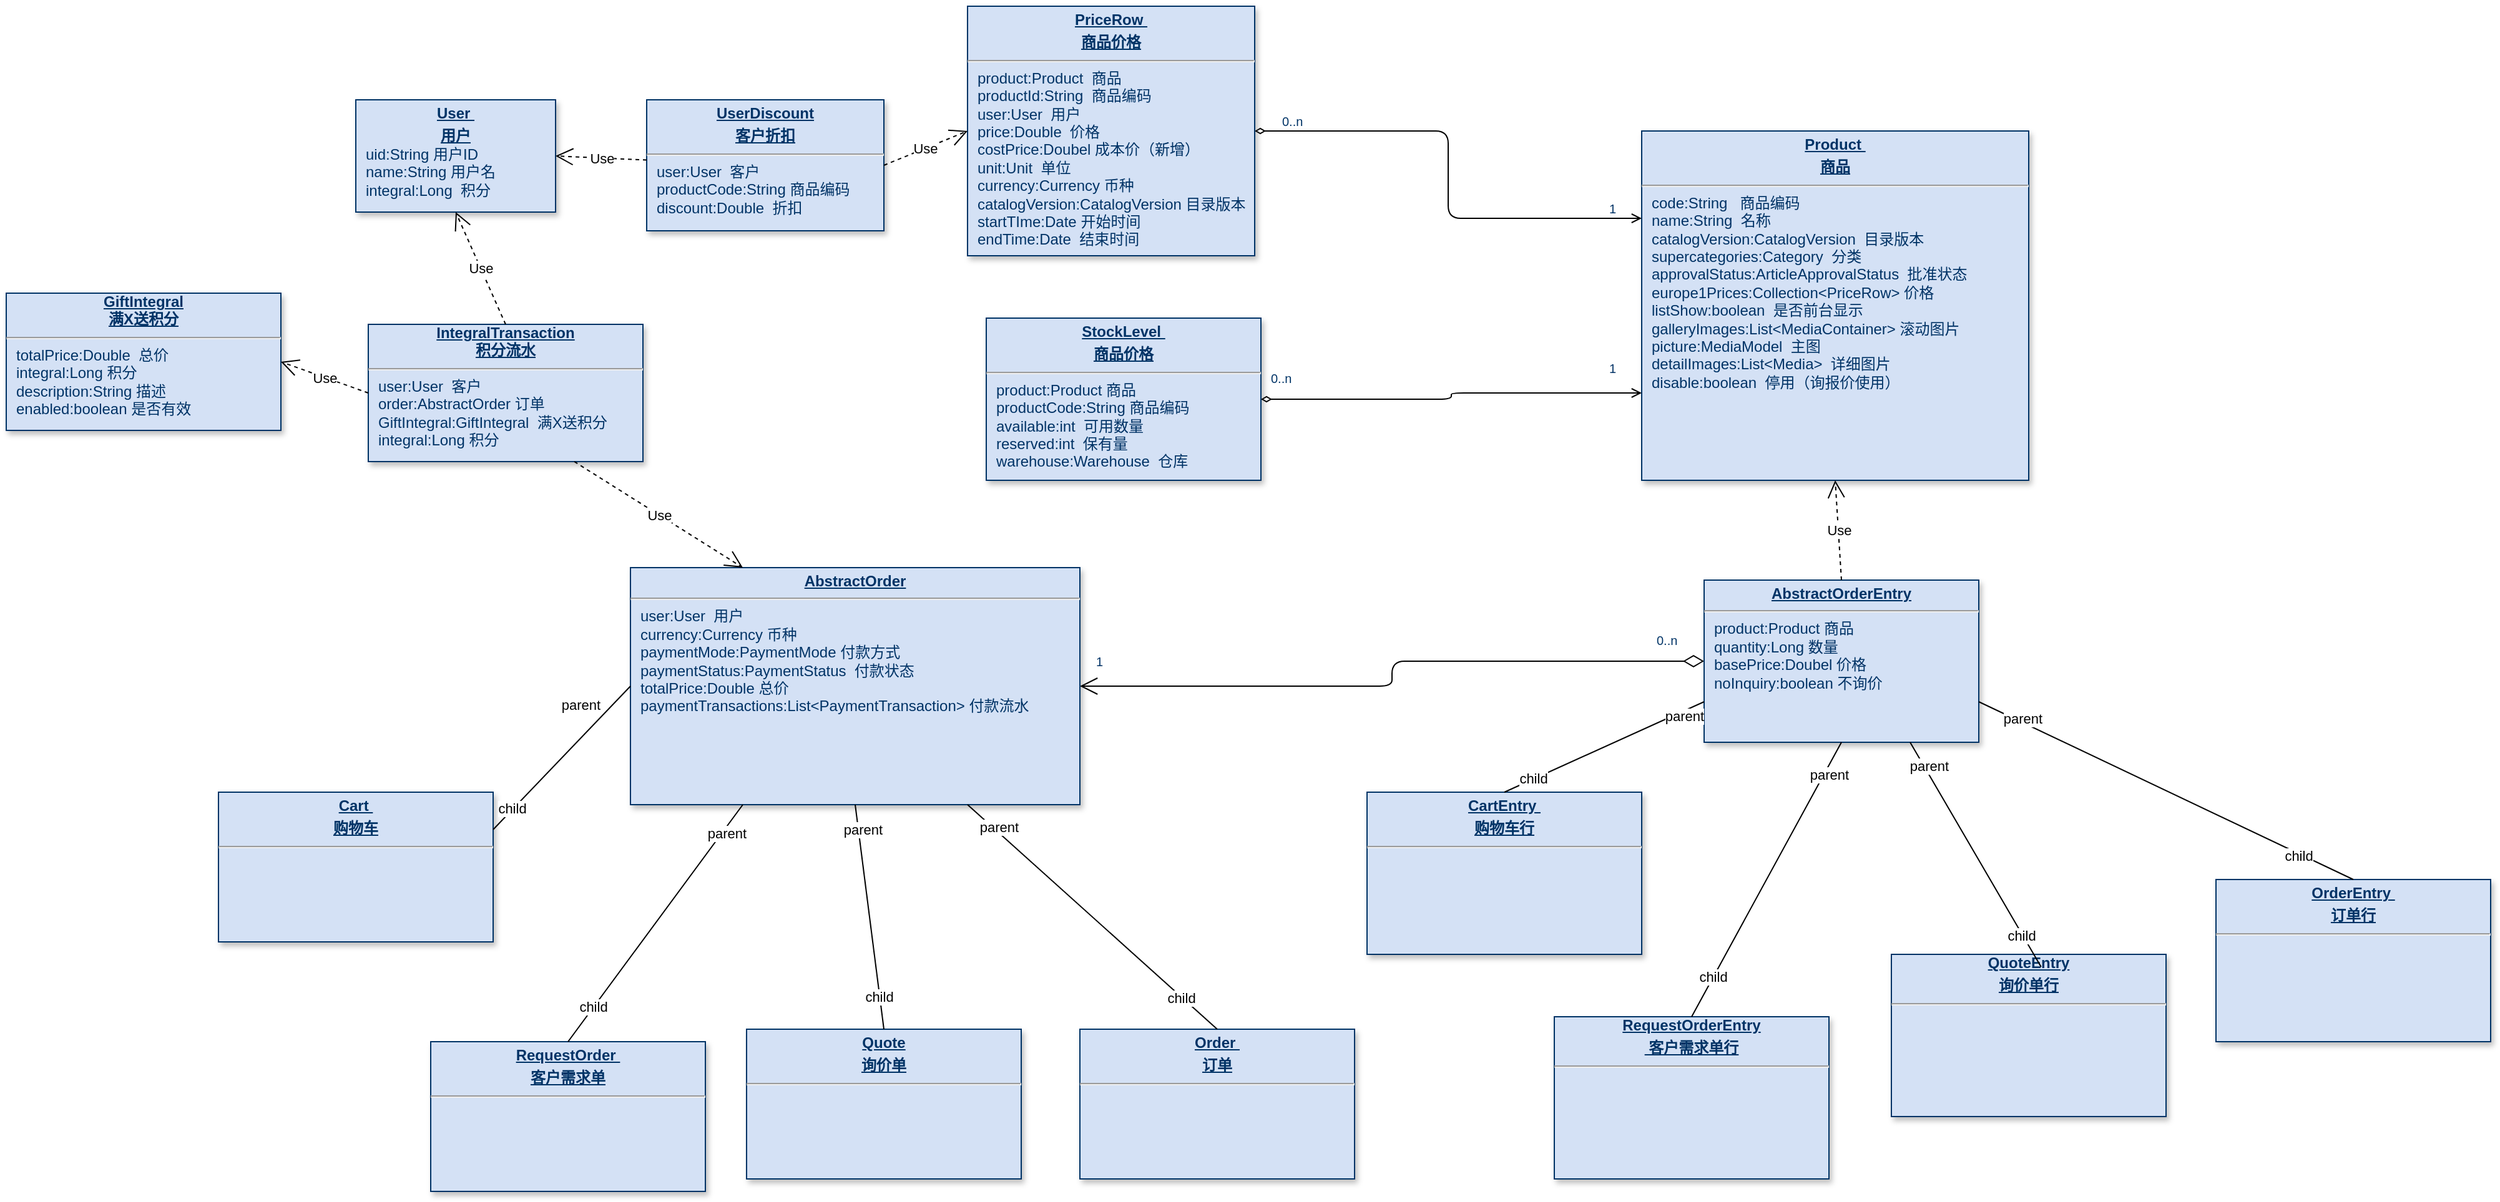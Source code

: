 <mxfile version="15.7.3" type="github">
  <diagram name="前台下单" id="efa7a0a1-bf9b-a30e-e6df-94a7791c09e9">
    <mxGraphModel dx="2009" dy="588" grid="1" gridSize="10" guides="1" tooltips="1" connect="1" arrows="1" fold="1" page="1" pageScale="1" pageWidth="826" pageHeight="1169" background="none" math="0" shadow="0">
      <root>
        <mxCell id="0" />
        <mxCell id="1" parent="0" />
        <mxCell id="qegKbZxgv4PJoruQwuUI-114" value="&lt;p style=&quot;margin: 0px ; margin-top: 4px ; text-align: center ; text-decoration: underline&quot;&gt;&lt;b&gt;Product&amp;nbsp;&lt;/b&gt;&lt;/p&gt;&lt;p style=&quot;margin: 0px ; margin-top: 4px ; text-align: center ; text-decoration: underline&quot;&gt;&lt;b&gt;商品&lt;/b&gt;&lt;/p&gt;&lt;hr&gt;&lt;p style=&quot;margin: 0px ; margin-left: 8px&quot;&gt;code:String&amp;nbsp; &amp;nbsp;商品编码&lt;/p&gt;&lt;p style=&quot;margin: 0px ; margin-left: 8px&quot;&gt;name:String&amp;nbsp; 名称&lt;/p&gt;&lt;p style=&quot;margin: 0px ; margin-left: 8px&quot;&gt;catalogVersion:CatalogVersion&amp;nbsp; 目录版本&lt;br&gt;&lt;/p&gt;&lt;p style=&quot;margin: 0px ; margin-left: 8px&quot;&gt;supercategories:Category&amp;nbsp; 分类&lt;br&gt;&lt;/p&gt;&lt;p style=&quot;margin: 0px ; margin-left: 8px&quot;&gt;approvalStatus:ArticleApprovalStatus&amp;nbsp; 批准状态&lt;br&gt;&lt;/p&gt;&lt;p style=&quot;margin: 0px ; margin-left: 8px&quot;&gt;europe1Prices:Collection&amp;lt;PriceRow&amp;gt; 价格&lt;br&gt;&lt;/p&gt;&lt;p style=&quot;margin: 0px ; margin-left: 8px&quot;&gt;listShow:boolean&amp;nbsp; 是否前台显示&lt;br&gt;&lt;/p&gt;&lt;p style=&quot;margin: 0px ; margin-left: 8px&quot;&gt;galleryImages:List&amp;lt;MediaContainer&amp;gt; 滚动图片&lt;br&gt;&lt;/p&gt;&lt;p style=&quot;margin: 0px ; margin-left: 8px&quot;&gt;picture:MediaModel&amp;nbsp; 主图&lt;/p&gt;&lt;p style=&quot;margin: 0px ; margin-left: 8px&quot;&gt;detailImages:List&amp;lt;Media&amp;gt;&amp;nbsp; 详细图片&lt;br&gt;&lt;/p&gt;&lt;p style=&quot;margin: 0px ; margin-left: 8px&quot;&gt;disable:boolean&amp;nbsp; 停用（询报价使用）&lt;br&gt;&lt;/p&gt;&lt;p style=&quot;margin: 0px ; margin-left: 8px&quot;&gt;&lt;br&gt;&lt;/p&gt;" style="verticalAlign=top;align=left;overflow=fill;fontSize=12;fontFamily=Helvetica;html=1;strokeColor=#003366;shadow=1;fillColor=#D4E1F5;fontColor=#003366" parent="1" vertex="1">
          <mxGeometry x="1020" y="120" width="310" height="280" as="geometry" />
        </mxCell>
        <mxCell id="qegKbZxgv4PJoruQwuUI-115" value="&lt;p style=&quot;margin: 0px ; margin-top: 4px ; text-align: center ; text-decoration: underline&quot;&gt;&lt;b&gt;PriceRow&amp;nbsp;&lt;/b&gt;&lt;/p&gt;&lt;p style=&quot;margin: 0px ; margin-top: 4px ; text-align: center ; text-decoration: underline&quot;&gt;&lt;b&gt;商品价格&lt;/b&gt;&lt;/p&gt;&lt;hr&gt;&lt;p style=&quot;margin: 0px ; margin-left: 8px&quot;&gt;product:Product&amp;nbsp; 商品&lt;br&gt;&lt;/p&gt;&lt;p style=&quot;margin: 0px ; margin-left: 8px&quot;&gt;productId:String&amp;nbsp; 商品编码&lt;br&gt;&lt;/p&gt;&lt;p style=&quot;margin: 0px ; margin-left: 8px&quot;&gt;user:User&amp;nbsp; 用户&lt;br&gt;&lt;/p&gt;&lt;p style=&quot;margin: 0px ; margin-left: 8px&quot;&gt;price:Double&amp;nbsp; 价格&lt;br&gt;&lt;/p&gt;&lt;p style=&quot;margin: 0px ; margin-left: 8px&quot;&gt;costPrice:Doubel 成本价（新增）&lt;/p&gt;&lt;p style=&quot;margin: 0px ; margin-left: 8px&quot;&gt;unit:Unit&amp;nbsp; 单位&lt;br&gt;&lt;/p&gt;&lt;p style=&quot;margin: 0px ; margin-left: 8px&quot;&gt;currency:Currency 币种&lt;br&gt;&lt;/p&gt;&lt;p style=&quot;margin: 0px ; margin-left: 8px&quot;&gt;catalogVersion:CatalogVersion 目录版本&lt;/p&gt;&lt;p style=&quot;margin: 0px ; margin-left: 8px&quot;&gt;startTIme:Date 开始时间&lt;/p&gt;&lt;p style=&quot;margin: 0px ; margin-left: 8px&quot;&gt;endTime:Date&amp;nbsp; 结束时间&lt;/p&gt;" style="verticalAlign=top;align=left;overflow=fill;fontSize=12;fontFamily=Helvetica;html=1;strokeColor=#003366;shadow=1;fillColor=#D4E1F5;fontColor=#003366" parent="1" vertex="1">
          <mxGeometry x="480" y="20" width="230" height="200" as="geometry" />
        </mxCell>
        <mxCell id="qegKbZxgv4PJoruQwuUI-116" value="&lt;p style=&quot;margin: 0px ; margin-top: 4px ; text-align: center ; text-decoration: underline&quot;&gt;&lt;b&gt;StockLevel&amp;nbsp;&lt;/b&gt;&lt;/p&gt;&lt;p style=&quot;margin: 0px ; margin-top: 4px ; text-align: center ; text-decoration: underline&quot;&gt;&lt;b&gt;商品价格&lt;/b&gt;&lt;/p&gt;&lt;hr&gt;&lt;p style=&quot;margin: 0px ; margin-left: 8px&quot;&gt;product:Product 商品&lt;br&gt;&lt;/p&gt;&lt;p style=&quot;margin: 0px ; margin-left: 8px&quot;&gt;productCode:String 商品编码&lt;/p&gt;&lt;p style=&quot;margin: 0px ; margin-left: 8px&quot;&gt;available:int&amp;nbsp; 可用数量&lt;br&gt;&lt;/p&gt;&lt;p style=&quot;margin: 0px ; margin-left: 8px&quot;&gt;reserved:int&amp;nbsp; 保有量&lt;br&gt;&lt;/p&gt;&lt;p style=&quot;margin: 0px ; margin-left: 8px&quot;&gt;warehouse:Warehouse&amp;nbsp; 仓库&lt;br&gt;&lt;/p&gt;" style="verticalAlign=top;align=left;overflow=fill;fontSize=12;fontFamily=Helvetica;html=1;strokeColor=#003366;shadow=1;fillColor=#D4E1F5;fontColor=#003366" parent="1" vertex="1">
          <mxGeometry x="495" y="270" width="220" height="130" as="geometry" />
        </mxCell>
        <mxCell id="qegKbZxgv4PJoruQwuUI-120" value="" style="endArrow=open;startArrow=diamondThin;startFill=0;edgeStyle=orthogonalEdgeStyle;entryX=0;entryY=0.75;entryDx=0;entryDy=0;exitX=1;exitY=0.5;exitDx=0;exitDy=0;" parent="1" source="qegKbZxgv4PJoruQwuUI-116" target="qegKbZxgv4PJoruQwuUI-114" edge="1">
          <mxGeometry x="559.36" y="-270" as="geometry">
            <mxPoint x="690" y="189" as="sourcePoint" />
            <mxPoint x="470.31" y="202.36" as="targetPoint" />
          </mxGeometry>
        </mxCell>
        <mxCell id="qegKbZxgv4PJoruQwuUI-121" value="0..n" style="resizable=0;align=left;verticalAlign=top;labelBackgroundColor=#ffffff;fontSize=10;strokeColor=#003366;shadow=1;fillColor=#D4E1F5;fontColor=#003366" parent="qegKbZxgv4PJoruQwuUI-120" connectable="0" vertex="1">
          <mxGeometry x="-1" relative="1" as="geometry">
            <mxPoint x="6" y="-29" as="offset" />
          </mxGeometry>
        </mxCell>
        <mxCell id="qegKbZxgv4PJoruQwuUI-122" value="1" style="resizable=0;align=right;verticalAlign=top;labelBackgroundColor=#ffffff;fontSize=10;strokeColor=#003366;shadow=1;fillColor=#D4E1F5;fontColor=#003366" parent="qegKbZxgv4PJoruQwuUI-120" connectable="0" vertex="1">
          <mxGeometry x="1" relative="1" as="geometry">
            <mxPoint x="-19" y="-32" as="offset" />
          </mxGeometry>
        </mxCell>
        <mxCell id="qegKbZxgv4PJoruQwuUI-123" value="&lt;p style=&quot;margin: 0px ; margin-top: 4px ; text-align: center ; text-decoration: underline&quot;&gt;&lt;b&gt;UserDiscount&lt;/b&gt;&lt;/p&gt;&lt;p style=&quot;margin: 0px ; margin-top: 4px ; text-align: center ; text-decoration: underline&quot;&gt;&lt;b&gt;客户折扣&lt;/b&gt;&lt;/p&gt;&lt;hr&gt;&lt;p style=&quot;margin: 0px ; margin-left: 8px&quot;&gt;user:User&amp;nbsp; 客户&lt;/p&gt;&lt;p style=&quot;margin: 0px ; margin-left: 8px&quot;&gt;productCode:String 商品编码&lt;/p&gt;&lt;p style=&quot;margin: 0px ; margin-left: 8px&quot;&gt;discount:Double&amp;nbsp; 折扣&lt;/p&gt;" style="verticalAlign=top;align=left;overflow=fill;fontSize=12;fontFamily=Helvetica;html=1;strokeColor=#003366;shadow=1;fillColor=#D4E1F5;fontColor=#003366" parent="1" vertex="1">
          <mxGeometry x="223" y="95" width="190" height="105" as="geometry" />
        </mxCell>
        <mxCell id="qegKbZxgv4PJoruQwuUI-124" value="&lt;p style=&quot;margin: 0px ; margin-top: 4px ; text-align: center ; text-decoration: underline&quot;&gt;&lt;b&gt;User&amp;nbsp;&lt;/b&gt;&lt;/p&gt;&lt;p style=&quot;margin: 0px ; margin-top: 4px ; text-align: center ; text-decoration: underline&quot;&gt;&lt;b&gt;用户&lt;/b&gt;&lt;/p&gt;&lt;p style=&quot;margin: 0px ; margin-left: 8px&quot;&gt;uid:String 用户ID&lt;/p&gt;&lt;p style=&quot;margin: 0px ; margin-left: 8px&quot;&gt;name:String 用户名&lt;/p&gt;&lt;p style=&quot;margin: 0px ; margin-left: 8px&quot;&gt;integral:Long&amp;nbsp; 积分&lt;br&gt;&lt;/p&gt;" style="verticalAlign=top;align=left;overflow=fill;fontSize=12;fontFamily=Helvetica;html=1;strokeColor=#003366;shadow=1;fillColor=#D4E1F5;fontColor=#003366" parent="1" vertex="1">
          <mxGeometry x="-10" y="95.0" width="160" height="90" as="geometry" />
        </mxCell>
        <mxCell id="qegKbZxgv4PJoruQwuUI-125" value="&lt;p style=&quot;margin: 0px ; margin-top: 4px ; text-align: center ; text-decoration: underline&quot;&gt;&lt;b&gt;Cart&amp;nbsp;&lt;/b&gt;&lt;/p&gt;&lt;p style=&quot;margin: 0px ; margin-top: 4px ; text-align: center ; text-decoration: underline&quot;&gt;&lt;b&gt;购物车&lt;/b&gt;&lt;/p&gt;&lt;hr&gt;&lt;p style=&quot;margin: 0px ; margin-left: 8px&quot;&gt;&lt;br&gt;&lt;/p&gt;" style="verticalAlign=top;align=left;overflow=fill;fontSize=12;fontFamily=Helvetica;html=1;strokeColor=#003366;shadow=1;fillColor=#D4E1F5;fontColor=#003366" parent="1" vertex="1">
          <mxGeometry x="-120" y="650" width="220" height="120" as="geometry" />
        </mxCell>
        <mxCell id="qegKbZxgv4PJoruQwuUI-126" value="&lt;p style=&quot;margin: 0px ; margin-top: 4px ; text-align: center ; text-decoration: underline&quot;&gt;&lt;b&gt;CartEntry&amp;nbsp;&lt;/b&gt;&lt;/p&gt;&lt;p style=&quot;margin: 0px ; margin-top: 4px ; text-align: center ; text-decoration: underline&quot;&gt;&lt;b&gt;购物车行&lt;/b&gt;&lt;/p&gt;&lt;hr&gt;&lt;p style=&quot;margin: 0px ; margin-left: 8px&quot;&gt;&lt;br&gt;&lt;/p&gt;" style="verticalAlign=top;align=left;overflow=fill;fontSize=12;fontFamily=Helvetica;html=1;strokeColor=#003366;shadow=1;fillColor=#D4E1F5;fontColor=#003366" parent="1" vertex="1">
          <mxGeometry x="800" y="650" width="220" height="130" as="geometry" />
        </mxCell>
        <mxCell id="qegKbZxgv4PJoruQwuUI-127" value="&lt;p style=&quot;margin: 0px ; margin-top: 4px ; text-align: center ; text-decoration: underline&quot;&gt;&lt;b&gt;Order&amp;nbsp;&lt;/b&gt;&lt;/p&gt;&lt;p style=&quot;margin: 0px ; margin-top: 4px ; text-align: center ; text-decoration: underline&quot;&gt;&lt;b&gt;订单&lt;/b&gt;&lt;/p&gt;&lt;hr&gt;&lt;p style=&quot;margin: 0px ; margin-left: 8px&quot;&gt;&lt;br&gt;&lt;/p&gt;" style="verticalAlign=top;align=left;overflow=fill;fontSize=12;fontFamily=Helvetica;html=1;strokeColor=#003366;shadow=1;fillColor=#D4E1F5;fontColor=#003366" parent="1" vertex="1">
          <mxGeometry x="570" y="840" width="220" height="120" as="geometry" />
        </mxCell>
        <mxCell id="qegKbZxgv4PJoruQwuUI-128" value="&lt;p style=&quot;margin: 0px ; margin-top: 4px ; text-align: center ; text-decoration: underline&quot;&gt;&lt;b&gt;OrderEntry&amp;nbsp;&lt;/b&gt;&lt;/p&gt;&lt;p style=&quot;margin: 0px ; margin-top: 4px ; text-align: center ; text-decoration: underline&quot;&gt;&lt;b&gt;订单行&lt;/b&gt;&lt;/p&gt;&lt;hr&gt;&lt;p style=&quot;margin: 0px ; margin-left: 8px&quot;&gt;&lt;br&gt;&lt;/p&gt;" style="verticalAlign=top;align=left;overflow=fill;fontSize=12;fontFamily=Helvetica;html=1;strokeColor=#003366;shadow=1;fillColor=#D4E1F5;fontColor=#003366" parent="1" vertex="1">
          <mxGeometry x="1480" y="720" width="220" height="130" as="geometry" />
        </mxCell>
        <mxCell id="qegKbZxgv4PJoruQwuUI-143" value="" style="endArrow=open;endSize=12;startArrow=diamondThin;startSize=14;startFill=0;edgeStyle=orthogonalEdgeStyle;entryX=1;entryY=0.5;entryDx=0;entryDy=0;exitX=0;exitY=0.5;exitDx=0;exitDy=0;" parent="1" source="-3wKTCHwzsdwVrRzX_7w-2" target="-3wKTCHwzsdwVrRzX_7w-1" edge="1">
          <mxGeometry x="569.36" y="-98" as="geometry">
            <mxPoint x="620" y="512" as="sourcePoint" />
            <mxPoint x="470" y="452" as="targetPoint" />
          </mxGeometry>
        </mxCell>
        <mxCell id="qegKbZxgv4PJoruQwuUI-144" value="0..n" style="resizable=0;align=left;verticalAlign=top;labelBackgroundColor=#ffffff;fontSize=10;strokeColor=#003366;shadow=1;fillColor=#D4E1F5;fontColor=#003366" parent="qegKbZxgv4PJoruQwuUI-143" connectable="0" vertex="1">
          <mxGeometry x="-1" relative="1" as="geometry">
            <mxPoint x="-40" y="-29" as="offset" />
          </mxGeometry>
        </mxCell>
        <mxCell id="qegKbZxgv4PJoruQwuUI-145" value="1" style="resizable=0;align=right;verticalAlign=top;labelBackgroundColor=#ffffff;fontSize=10;strokeColor=#003366;shadow=1;fillColor=#D4E1F5;fontColor=#003366" parent="qegKbZxgv4PJoruQwuUI-143" connectable="0" vertex="1">
          <mxGeometry x="1" relative="1" as="geometry">
            <mxPoint x="20" y="-32" as="offset" />
          </mxGeometry>
        </mxCell>
        <mxCell id="-3wKTCHwzsdwVrRzX_7w-1" value="&lt;p style=&quot;margin: 0px ; margin-top: 4px ; text-align: center ; text-decoration: underline&quot;&gt;&lt;b&gt;AbstractOrder&lt;/b&gt;&lt;/p&gt;&lt;hr&gt;&lt;p style=&quot;margin: 0px ; margin-left: 8px&quot;&gt;user:User&amp;nbsp; 用户&lt;/p&gt;&lt;p style=&quot;margin: 0px ; margin-left: 8px&quot;&gt;currency:Currency 币种&lt;br&gt;&lt;/p&gt;&lt;p style=&quot;margin: 0px ; margin-left: 8px&quot;&gt;paymentMode:PaymentMode 付款方式&lt;br&gt;&lt;/p&gt;&lt;p style=&quot;margin: 0px ; margin-left: 8px&quot;&gt;paymentStatus:PaymentStatus&amp;nbsp; 付款状态&lt;br&gt;&lt;/p&gt;&lt;p style=&quot;margin: 0px ; margin-left: 8px&quot;&gt;totalPrice:Double 总价&lt;br&gt;&lt;/p&gt;&lt;p style=&quot;margin: 0px ; margin-left: 8px&quot;&gt;paymentTransactions:List&amp;lt;PaymentTransaction&amp;gt; 付款流水&lt;br&gt;&lt;/p&gt;" style="verticalAlign=top;align=left;overflow=fill;fontSize=12;fontFamily=Helvetica;html=1;strokeColor=#003366;shadow=1;fillColor=#D4E1F5;fontColor=#003366" parent="1" vertex="1">
          <mxGeometry x="210" y="470" width="360" height="190" as="geometry" />
        </mxCell>
        <mxCell id="-3wKTCHwzsdwVrRzX_7w-2" value="&lt;p style=&quot;margin: 0px ; margin-top: 4px ; text-align: center ; text-decoration: underline&quot;&gt;&lt;b&gt;AbstractOrderEntry&lt;/b&gt;&lt;/p&gt;&lt;hr&gt;&lt;p style=&quot;margin: 0px ; margin-left: 8px&quot;&gt;product:Product 商品&lt;br&gt;&lt;/p&gt;&lt;p style=&quot;margin: 0px ; margin-left: 8px&quot;&gt;quantity:Long 数量&lt;/p&gt;&lt;p style=&quot;margin: 0px ; margin-left: 8px&quot;&gt;basePrice:Doubel 价格&lt;/p&gt;&lt;p style=&quot;margin: 0px ; margin-left: 8px&quot;&gt;noInquiry:boolean 不询价&lt;br&gt;&lt;/p&gt;" style="verticalAlign=top;align=left;overflow=fill;fontSize=12;fontFamily=Helvetica;html=1;strokeColor=#003366;shadow=1;fillColor=#D4E1F5;fontColor=#003366" parent="1" vertex="1">
          <mxGeometry x="1070" y="480" width="220" height="130" as="geometry" />
        </mxCell>
        <mxCell id="-3wKTCHwzsdwVrRzX_7w-7" value="" style="endArrow=none;html=1;rounded=1;exitX=1;exitY=0.25;exitDx=0;exitDy=0;entryX=0;entryY=0.5;entryDx=0;entryDy=0;" parent="1" source="qegKbZxgv4PJoruQwuUI-125" target="-3wKTCHwzsdwVrRzX_7w-1" edge="1">
          <mxGeometry width="50" height="50" relative="1" as="geometry">
            <mxPoint x="30" y="710" as="sourcePoint" />
            <mxPoint x="80" y="660" as="targetPoint" />
          </mxGeometry>
        </mxCell>
        <mxCell id="-3wKTCHwzsdwVrRzX_7w-8" value="child" style="edgeLabel;html=1;align=center;verticalAlign=middle;resizable=0;points=[];" parent="-3wKTCHwzsdwVrRzX_7w-7" vertex="1" connectable="0">
          <mxGeometry x="-0.71" y="1" relative="1" as="geometry">
            <mxPoint as="offset" />
          </mxGeometry>
        </mxCell>
        <mxCell id="-3wKTCHwzsdwVrRzX_7w-9" value="parent" style="edgeLabel;html=1;align=center;verticalAlign=middle;resizable=0;points=[];" parent="-3wKTCHwzsdwVrRzX_7w-7" vertex="1" connectable="0">
          <mxGeometry x="0.778" y="-3" relative="1" as="geometry">
            <mxPoint x="-30" as="offset" />
          </mxGeometry>
        </mxCell>
        <mxCell id="-3wKTCHwzsdwVrRzX_7w-10" value="&lt;p style=&quot;margin: 0px ; margin-top: 4px ; text-align: center ; text-decoration: underline&quot;&gt;&lt;b&gt;RequestOrder&amp;nbsp;&lt;/b&gt;&lt;/p&gt;&lt;p style=&quot;margin: 0px ; margin-top: 4px ; text-align: center ; text-decoration: underline&quot;&gt;&lt;b&gt;客户需求单&lt;/b&gt;&lt;/p&gt;&lt;hr&gt;&lt;p style=&quot;margin: 0px ; margin-left: 8px&quot;&gt;&lt;br&gt;&lt;/p&gt;" style="verticalAlign=top;align=left;overflow=fill;fontSize=12;fontFamily=Helvetica;html=1;strokeColor=#003366;shadow=1;fillColor=#D4E1F5;fontColor=#003366" parent="1" vertex="1">
          <mxGeometry x="50" y="850" width="220" height="120" as="geometry" />
        </mxCell>
        <mxCell id="-3wKTCHwzsdwVrRzX_7w-11" value="" style="endArrow=none;html=1;rounded=1;exitX=0.5;exitY=0;exitDx=0;exitDy=0;entryX=0.25;entryY=1;entryDx=0;entryDy=0;" parent="1" source="-3wKTCHwzsdwVrRzX_7w-10" target="-3wKTCHwzsdwVrRzX_7w-1" edge="1">
          <mxGeometry width="50" height="50" relative="1" as="geometry">
            <mxPoint x="-20" y="657" as="sourcePoint" />
            <mxPoint x="10" y="530" as="targetPoint" />
          </mxGeometry>
        </mxCell>
        <mxCell id="-3wKTCHwzsdwVrRzX_7w-12" value="child" style="edgeLabel;html=1;align=center;verticalAlign=middle;resizable=0;points=[];" parent="-3wKTCHwzsdwVrRzX_7w-11" vertex="1" connectable="0">
          <mxGeometry x="-0.71" y="1" relative="1" as="geometry">
            <mxPoint as="offset" />
          </mxGeometry>
        </mxCell>
        <mxCell id="-3wKTCHwzsdwVrRzX_7w-13" value="parent" style="edgeLabel;html=1;align=center;verticalAlign=middle;resizable=0;points=[];" parent="-3wKTCHwzsdwVrRzX_7w-11" vertex="1" connectable="0">
          <mxGeometry x="0.778" y="-3" relative="1" as="geometry">
            <mxPoint as="offset" />
          </mxGeometry>
        </mxCell>
        <mxCell id="-3wKTCHwzsdwVrRzX_7w-14" value="" style="endArrow=none;html=1;rounded=1;exitX=0.5;exitY=0;exitDx=0;exitDy=0;entryX=0.75;entryY=1;entryDx=0;entryDy=0;" parent="1" source="qegKbZxgv4PJoruQwuUI-127" target="-3wKTCHwzsdwVrRzX_7w-1" edge="1">
          <mxGeometry width="50" height="50" relative="1" as="geometry">
            <mxPoint x="-20" y="820" as="sourcePoint" />
            <mxPoint x="65" y="590" as="targetPoint" />
          </mxGeometry>
        </mxCell>
        <mxCell id="-3wKTCHwzsdwVrRzX_7w-15" value="child" style="edgeLabel;html=1;align=center;verticalAlign=middle;resizable=0;points=[];" parent="-3wKTCHwzsdwVrRzX_7w-14" vertex="1" connectable="0">
          <mxGeometry x="-0.71" y="1" relative="1" as="geometry">
            <mxPoint as="offset" />
          </mxGeometry>
        </mxCell>
        <mxCell id="-3wKTCHwzsdwVrRzX_7w-16" value="parent" style="edgeLabel;html=1;align=center;verticalAlign=middle;resizable=0;points=[];" parent="-3wKTCHwzsdwVrRzX_7w-14" vertex="1" connectable="0">
          <mxGeometry x="0.778" y="-3" relative="1" as="geometry">
            <mxPoint as="offset" />
          </mxGeometry>
        </mxCell>
        <mxCell id="-3wKTCHwzsdwVrRzX_7w-17" value="&lt;div style=&quot;text-align: center&quot;&gt;&lt;span&gt;&lt;b&gt;&lt;u&gt;RequestOrderEntry&lt;/u&gt;&lt;/b&gt;&lt;/span&gt;&lt;/div&gt;&lt;p style=&quot;margin: 0px ; margin-top: 4px ; text-align: center ; text-decoration: underline&quot;&gt;&lt;b&gt;&amp;nbsp;客户需求单行&lt;/b&gt;&lt;/p&gt;&lt;hr&gt;&lt;p style=&quot;margin: 0px ; margin-left: 8px&quot;&gt;&lt;br&gt;&lt;/p&gt;" style="verticalAlign=top;align=left;overflow=fill;fontSize=12;fontFamily=Helvetica;html=1;strokeColor=#003366;shadow=1;fillColor=#D4E1F5;fontColor=#003366" parent="1" vertex="1">
          <mxGeometry x="950" y="830" width="220" height="130" as="geometry" />
        </mxCell>
        <mxCell id="-3wKTCHwzsdwVrRzX_7w-18" value="" style="endArrow=none;html=1;rounded=1;exitX=0.5;exitY=0;exitDx=0;exitDy=0;entryX=0;entryY=0.75;entryDx=0;entryDy=0;" parent="1" source="qegKbZxgv4PJoruQwuUI-126" target="-3wKTCHwzsdwVrRzX_7w-2" edge="1">
          <mxGeometry width="50" height="50" relative="1" as="geometry">
            <mxPoint x="230" y="780" as="sourcePoint" />
            <mxPoint x="175" y="590" as="targetPoint" />
          </mxGeometry>
        </mxCell>
        <mxCell id="-3wKTCHwzsdwVrRzX_7w-19" value="child" style="edgeLabel;html=1;align=center;verticalAlign=middle;resizable=0;points=[];" parent="-3wKTCHwzsdwVrRzX_7w-18" vertex="1" connectable="0">
          <mxGeometry x="-0.71" y="1" relative="1" as="geometry">
            <mxPoint as="offset" />
          </mxGeometry>
        </mxCell>
        <mxCell id="-3wKTCHwzsdwVrRzX_7w-20" value="parent" style="edgeLabel;html=1;align=center;verticalAlign=middle;resizable=0;points=[];" parent="-3wKTCHwzsdwVrRzX_7w-18" vertex="1" connectable="0">
          <mxGeometry x="0.778" y="-3" relative="1" as="geometry">
            <mxPoint as="offset" />
          </mxGeometry>
        </mxCell>
        <mxCell id="-3wKTCHwzsdwVrRzX_7w-21" value="" style="endArrow=none;html=1;rounded=1;exitX=0.5;exitY=0;exitDx=0;exitDy=0;entryX=0.5;entryY=1;entryDx=0;entryDy=0;" parent="1" source="-3wKTCHwzsdwVrRzX_7w-17" target="-3wKTCHwzsdwVrRzX_7w-2" edge="1">
          <mxGeometry width="50" height="50" relative="1" as="geometry">
            <mxPoint x="660" y="640" as="sourcePoint" />
            <mxPoint x="760" y="562.5" as="targetPoint" />
          </mxGeometry>
        </mxCell>
        <mxCell id="-3wKTCHwzsdwVrRzX_7w-22" value="child" style="edgeLabel;html=1;align=center;verticalAlign=middle;resizable=0;points=[];" parent="-3wKTCHwzsdwVrRzX_7w-21" vertex="1" connectable="0">
          <mxGeometry x="-0.71" y="1" relative="1" as="geometry">
            <mxPoint as="offset" />
          </mxGeometry>
        </mxCell>
        <mxCell id="-3wKTCHwzsdwVrRzX_7w-23" value="parent" style="edgeLabel;html=1;align=center;verticalAlign=middle;resizable=0;points=[];" parent="-3wKTCHwzsdwVrRzX_7w-21" vertex="1" connectable="0">
          <mxGeometry x="0.778" y="-3" relative="1" as="geometry">
            <mxPoint as="offset" />
          </mxGeometry>
        </mxCell>
        <mxCell id="-3wKTCHwzsdwVrRzX_7w-24" value="" style="endArrow=none;html=1;rounded=1;exitX=0.5;exitY=0;exitDx=0;exitDy=0;entryX=1;entryY=0.75;entryDx=0;entryDy=0;" parent="1" source="qegKbZxgv4PJoruQwuUI-128" target="-3wKTCHwzsdwVrRzX_7w-2" edge="1">
          <mxGeometry width="50" height="50" relative="1" as="geometry">
            <mxPoint x="750.44" y="871.08" as="sourcePoint" />
            <mxPoint x="815" y="595" as="targetPoint" />
          </mxGeometry>
        </mxCell>
        <mxCell id="-3wKTCHwzsdwVrRzX_7w-25" value="child" style="edgeLabel;html=1;align=center;verticalAlign=middle;resizable=0;points=[];" parent="-3wKTCHwzsdwVrRzX_7w-24" vertex="1" connectable="0">
          <mxGeometry x="-0.71" y="1" relative="1" as="geometry">
            <mxPoint as="offset" />
          </mxGeometry>
        </mxCell>
        <mxCell id="-3wKTCHwzsdwVrRzX_7w-26" value="parent" style="edgeLabel;html=1;align=center;verticalAlign=middle;resizable=0;points=[];" parent="-3wKTCHwzsdwVrRzX_7w-24" vertex="1" connectable="0">
          <mxGeometry x="0.778" y="-3" relative="1" as="geometry">
            <mxPoint as="offset" />
          </mxGeometry>
        </mxCell>
        <mxCell id="-3wKTCHwzsdwVrRzX_7w-27" value="" style="endArrow=open;startArrow=diamondThin;startFill=0;edgeStyle=orthogonalEdgeStyle;entryX=0;entryY=0.25;entryDx=0;entryDy=0;" parent="1" source="qegKbZxgv4PJoruQwuUI-115" target="qegKbZxgv4PJoruQwuUI-114" edge="1">
          <mxGeometry x="569.36" y="-260" as="geometry">
            <mxPoint x="830" y="340" as="sourcePoint" />
            <mxPoint x="939" y="280" as="targetPoint" />
          </mxGeometry>
        </mxCell>
        <mxCell id="-3wKTCHwzsdwVrRzX_7w-28" value="0..n" style="resizable=0;align=left;verticalAlign=top;labelBackgroundColor=#ffffff;fontSize=10;strokeColor=#003366;shadow=1;fillColor=#D4E1F5;fontColor=#003366" parent="-3wKTCHwzsdwVrRzX_7w-27" connectable="0" vertex="1">
          <mxGeometry x="-1" relative="1" as="geometry">
            <mxPoint x="20" y="-20" as="offset" />
          </mxGeometry>
        </mxCell>
        <mxCell id="-3wKTCHwzsdwVrRzX_7w-29" value="1" style="resizable=0;align=right;verticalAlign=top;labelBackgroundColor=#ffffff;fontSize=10;strokeColor=#003366;shadow=1;fillColor=#D4E1F5;fontColor=#003366" parent="-3wKTCHwzsdwVrRzX_7w-27" connectable="0" vertex="1">
          <mxGeometry x="1" relative="1" as="geometry">
            <mxPoint x="-19" y="-20" as="offset" />
          </mxGeometry>
        </mxCell>
        <mxCell id="-3wKTCHwzsdwVrRzX_7w-30" value="Use" style="endArrow=open;endSize=12;dashed=1;html=1;rounded=1;entryX=0.5;entryY=1;entryDx=0;entryDy=0;exitX=0.5;exitY=0;exitDx=0;exitDy=0;" parent="1" source="-3wKTCHwzsdwVrRzX_7w-2" target="qegKbZxgv4PJoruQwuUI-114" edge="1">
          <mxGeometry width="160" relative="1" as="geometry">
            <mxPoint x="890" y="470" as="sourcePoint" />
            <mxPoint x="1050" y="470" as="targetPoint" />
          </mxGeometry>
        </mxCell>
        <mxCell id="-3wKTCHwzsdwVrRzX_7w-31" value="Use" style="endArrow=open;endSize=12;dashed=1;html=1;rounded=1;entryX=1;entryY=0.5;entryDx=0;entryDy=0;" parent="1" source="qegKbZxgv4PJoruQwuUI-123" target="qegKbZxgv4PJoruQwuUI-124" edge="1">
          <mxGeometry width="160" relative="1" as="geometry">
            <mxPoint x="350" y="270" as="sourcePoint" />
            <mxPoint x="510" y="270" as="targetPoint" />
          </mxGeometry>
        </mxCell>
        <mxCell id="-3wKTCHwzsdwVrRzX_7w-33" value="&lt;div style=&quot;text-align: center&quot;&gt;&lt;span&gt;&lt;b&gt;&lt;u&gt;GiftIntegral&lt;/u&gt;&lt;/b&gt;&lt;/span&gt;&lt;/div&gt;&lt;div style=&quot;text-align: center&quot;&gt;&lt;span&gt;&lt;b&gt;&lt;u&gt;满X送积分&lt;/u&gt;&lt;/b&gt;&lt;/span&gt;&lt;/div&gt;&lt;hr&gt;&lt;p style=&quot;margin: 0px ; margin-left: 8px&quot;&gt;totalPrice:Double&amp;nbsp; 总价&lt;/p&gt;&lt;p style=&quot;margin: 0px ; margin-left: 8px&quot;&gt;integral:Long 积分&lt;br&gt;&lt;/p&gt;&lt;p style=&quot;margin: 0px ; margin-left: 8px&quot;&gt;description:String 描述&lt;br&gt;&lt;/p&gt;&lt;p style=&quot;margin: 0px ; margin-left: 8px&quot;&gt;enabled:boolean 是否有效&lt;br&gt;&lt;/p&gt;" style="verticalAlign=top;align=left;overflow=fill;fontSize=12;fontFamily=Helvetica;html=1;strokeColor=#003366;shadow=1;fillColor=#D4E1F5;fontColor=#003366" parent="1" vertex="1">
          <mxGeometry x="-290" y="250" width="220" height="110" as="geometry" />
        </mxCell>
        <mxCell id="-3wKTCHwzsdwVrRzX_7w-35" value="&lt;div style=&quot;text-align: center&quot;&gt;&lt;span&gt;&lt;b&gt;&lt;u&gt;Integral&lt;/u&gt;&lt;/b&gt;&lt;/span&gt;&lt;b&gt;&lt;u&gt;Transaction&lt;/u&gt;&lt;/b&gt;&lt;/div&gt;&lt;div style=&quot;text-align: center&quot;&gt;&lt;b&gt;&lt;u&gt;积分流水&lt;/u&gt;&lt;/b&gt;&lt;/div&gt;&lt;hr&gt;&lt;p style=&quot;margin: 0px ; margin-left: 8px&quot;&gt;user:User&amp;nbsp; 客户&lt;/p&gt;&lt;p style=&quot;margin: 0px ; margin-left: 8px&quot;&gt;order:AbstractOrder 订单&lt;/p&gt;&lt;p style=&quot;margin: 0px ; margin-left: 8px&quot;&gt;GiftIntegral:GiftIntegral&amp;nbsp; 满X送积分&lt;br&gt;&lt;/p&gt;&lt;p style=&quot;margin: 0px ; margin-left: 8px&quot;&gt;integral:Long 积分&amp;nbsp;&amp;nbsp;&lt;/p&gt;" style="verticalAlign=top;align=left;overflow=fill;fontSize=12;fontFamily=Helvetica;html=1;strokeColor=#003366;shadow=1;fillColor=#D4E1F5;fontColor=#003366" parent="1" vertex="1">
          <mxGeometry y="275" width="220" height="110" as="geometry" />
        </mxCell>
        <mxCell id="-3wKTCHwzsdwVrRzX_7w-36" value="Use" style="endArrow=open;endSize=12;dashed=1;html=1;rounded=1;entryX=0.5;entryY=1;entryDx=0;entryDy=0;exitX=0.5;exitY=0;exitDx=0;exitDy=0;" parent="1" source="-3wKTCHwzsdwVrRzX_7w-35" target="qegKbZxgv4PJoruQwuUI-124" edge="1">
          <mxGeometry width="160" relative="1" as="geometry">
            <mxPoint x="233" y="150.0" as="sourcePoint" />
            <mxPoint x="160" y="150.0" as="targetPoint" />
          </mxGeometry>
        </mxCell>
        <mxCell id="-3wKTCHwzsdwVrRzX_7w-37" value="Use" style="endArrow=open;endSize=12;dashed=1;html=1;rounded=1;entryX=0.25;entryY=0;entryDx=0;entryDy=0;exitX=0.75;exitY=1;exitDx=0;exitDy=0;" parent="1" source="-3wKTCHwzsdwVrRzX_7w-35" target="-3wKTCHwzsdwVrRzX_7w-1" edge="1">
          <mxGeometry width="160" relative="1" as="geometry">
            <mxPoint x="120" y="285" as="sourcePoint" />
            <mxPoint x="80" y="195.0" as="targetPoint" />
          </mxGeometry>
        </mxCell>
        <mxCell id="-3wKTCHwzsdwVrRzX_7w-38" value="Use" style="endArrow=open;endSize=12;dashed=1;html=1;rounded=1;entryX=1;entryY=0.5;entryDx=0;entryDy=0;exitX=0;exitY=0.5;exitDx=0;exitDy=0;" parent="1" source="-3wKTCHwzsdwVrRzX_7w-35" target="-3wKTCHwzsdwVrRzX_7w-33" edge="1">
          <mxGeometry width="160" relative="1" as="geometry">
            <mxPoint x="120" y="285" as="sourcePoint" />
            <mxPoint x="80" y="195.0" as="targetPoint" />
          </mxGeometry>
        </mxCell>
        <mxCell id="-3wKTCHwzsdwVrRzX_7w-39" value="Use" style="endArrow=open;endSize=12;dashed=1;html=1;rounded=1;entryX=0;entryY=0.5;entryDx=0;entryDy=0;exitX=1;exitY=0.5;exitDx=0;exitDy=0;" parent="1" source="qegKbZxgv4PJoruQwuUI-123" target="qegKbZxgv4PJoruQwuUI-115" edge="1">
          <mxGeometry width="160" relative="1" as="geometry">
            <mxPoint x="233" y="150.0" as="sourcePoint" />
            <mxPoint x="160" y="150.0" as="targetPoint" />
          </mxGeometry>
        </mxCell>
        <mxCell id="dTc3ljO7zdRUnX-U10bf-1" value="&lt;p style=&quot;margin: 0px ; margin-top: 4px ; text-align: center ; text-decoration: underline&quot;&gt;&lt;b&gt;Quote&lt;/b&gt;&lt;/p&gt;&lt;p style=&quot;margin: 0px ; margin-top: 4px ; text-align: center ; text-decoration: underline&quot;&gt;&lt;b&gt;询价单&lt;/b&gt;&lt;/p&gt;&lt;hr&gt;&lt;p style=&quot;margin: 0px ; margin-left: 8px&quot;&gt;&lt;br&gt;&lt;/p&gt;" style="verticalAlign=top;align=left;overflow=fill;fontSize=12;fontFamily=Helvetica;html=1;strokeColor=#003366;shadow=1;fillColor=#D4E1F5;fontColor=#003366" vertex="1" parent="1">
          <mxGeometry x="303" y="840" width="220" height="120" as="geometry" />
        </mxCell>
        <mxCell id="dTc3ljO7zdRUnX-U10bf-2" value="" style="endArrow=none;html=1;rounded=1;exitX=0.5;exitY=0;exitDx=0;exitDy=0;entryX=0.5;entryY=1;entryDx=0;entryDy=0;" edge="1" parent="1" source="dTc3ljO7zdRUnX-U10bf-1" target="-3wKTCHwzsdwVrRzX_7w-1">
          <mxGeometry width="50" height="50" relative="1" as="geometry">
            <mxPoint x="170" y="860" as="sourcePoint" />
            <mxPoint x="310" y="670" as="targetPoint" />
          </mxGeometry>
        </mxCell>
        <mxCell id="dTc3ljO7zdRUnX-U10bf-3" value="child" style="edgeLabel;html=1;align=center;verticalAlign=middle;resizable=0;points=[];" vertex="1" connectable="0" parent="dTc3ljO7zdRUnX-U10bf-2">
          <mxGeometry x="-0.71" y="1" relative="1" as="geometry">
            <mxPoint as="offset" />
          </mxGeometry>
        </mxCell>
        <mxCell id="dTc3ljO7zdRUnX-U10bf-4" value="parent" style="edgeLabel;html=1;align=center;verticalAlign=middle;resizable=0;points=[];" vertex="1" connectable="0" parent="dTc3ljO7zdRUnX-U10bf-2">
          <mxGeometry x="0.778" y="-3" relative="1" as="geometry">
            <mxPoint as="offset" />
          </mxGeometry>
        </mxCell>
        <mxCell id="dTc3ljO7zdRUnX-U10bf-5" value="&lt;div style=&quot;text-align: center&quot;&gt;&lt;span&gt;&lt;b&gt;&lt;u&gt;QuoteEntry&lt;/u&gt;&lt;/b&gt;&lt;/span&gt;&lt;/div&gt;&lt;p style=&quot;margin: 0px ; margin-top: 4px ; text-align: center ; text-decoration: underline&quot;&gt;&lt;b&gt;询价单行&lt;/b&gt;&lt;/p&gt;&lt;hr&gt;&lt;p style=&quot;margin: 0px ; margin-left: 8px&quot;&gt;&lt;br&gt;&lt;/p&gt;" style="verticalAlign=top;align=left;overflow=fill;fontSize=12;fontFamily=Helvetica;html=1;strokeColor=#003366;shadow=1;fillColor=#D4E1F5;fontColor=#003366" vertex="1" parent="1">
          <mxGeometry x="1220" y="780" width="220" height="130" as="geometry" />
        </mxCell>
        <mxCell id="dTc3ljO7zdRUnX-U10bf-6" value="" style="endArrow=none;html=1;rounded=1;exitX=0.545;exitY=0.077;exitDx=0;exitDy=0;entryX=0.75;entryY=1;entryDx=0;entryDy=0;exitPerimeter=0;" edge="1" parent="1" source="dTc3ljO7zdRUnX-U10bf-5" target="-3wKTCHwzsdwVrRzX_7w-2">
          <mxGeometry width="50" height="50" relative="1" as="geometry">
            <mxPoint x="1070" y="840" as="sourcePoint" />
            <mxPoint x="1190" y="620" as="targetPoint" />
          </mxGeometry>
        </mxCell>
        <mxCell id="dTc3ljO7zdRUnX-U10bf-7" value="child" style="edgeLabel;html=1;align=center;verticalAlign=middle;resizable=0;points=[];" vertex="1" connectable="0" parent="dTc3ljO7zdRUnX-U10bf-6">
          <mxGeometry x="-0.71" y="1" relative="1" as="geometry">
            <mxPoint as="offset" />
          </mxGeometry>
        </mxCell>
        <mxCell id="dTc3ljO7zdRUnX-U10bf-8" value="parent" style="edgeLabel;html=1;align=center;verticalAlign=middle;resizable=0;points=[];" vertex="1" connectable="0" parent="dTc3ljO7zdRUnX-U10bf-6">
          <mxGeometry x="0.778" y="-3" relative="1" as="geometry">
            <mxPoint as="offset" />
          </mxGeometry>
        </mxCell>
      </root>
    </mxGraphModel>
  </diagram>
</mxfile>
